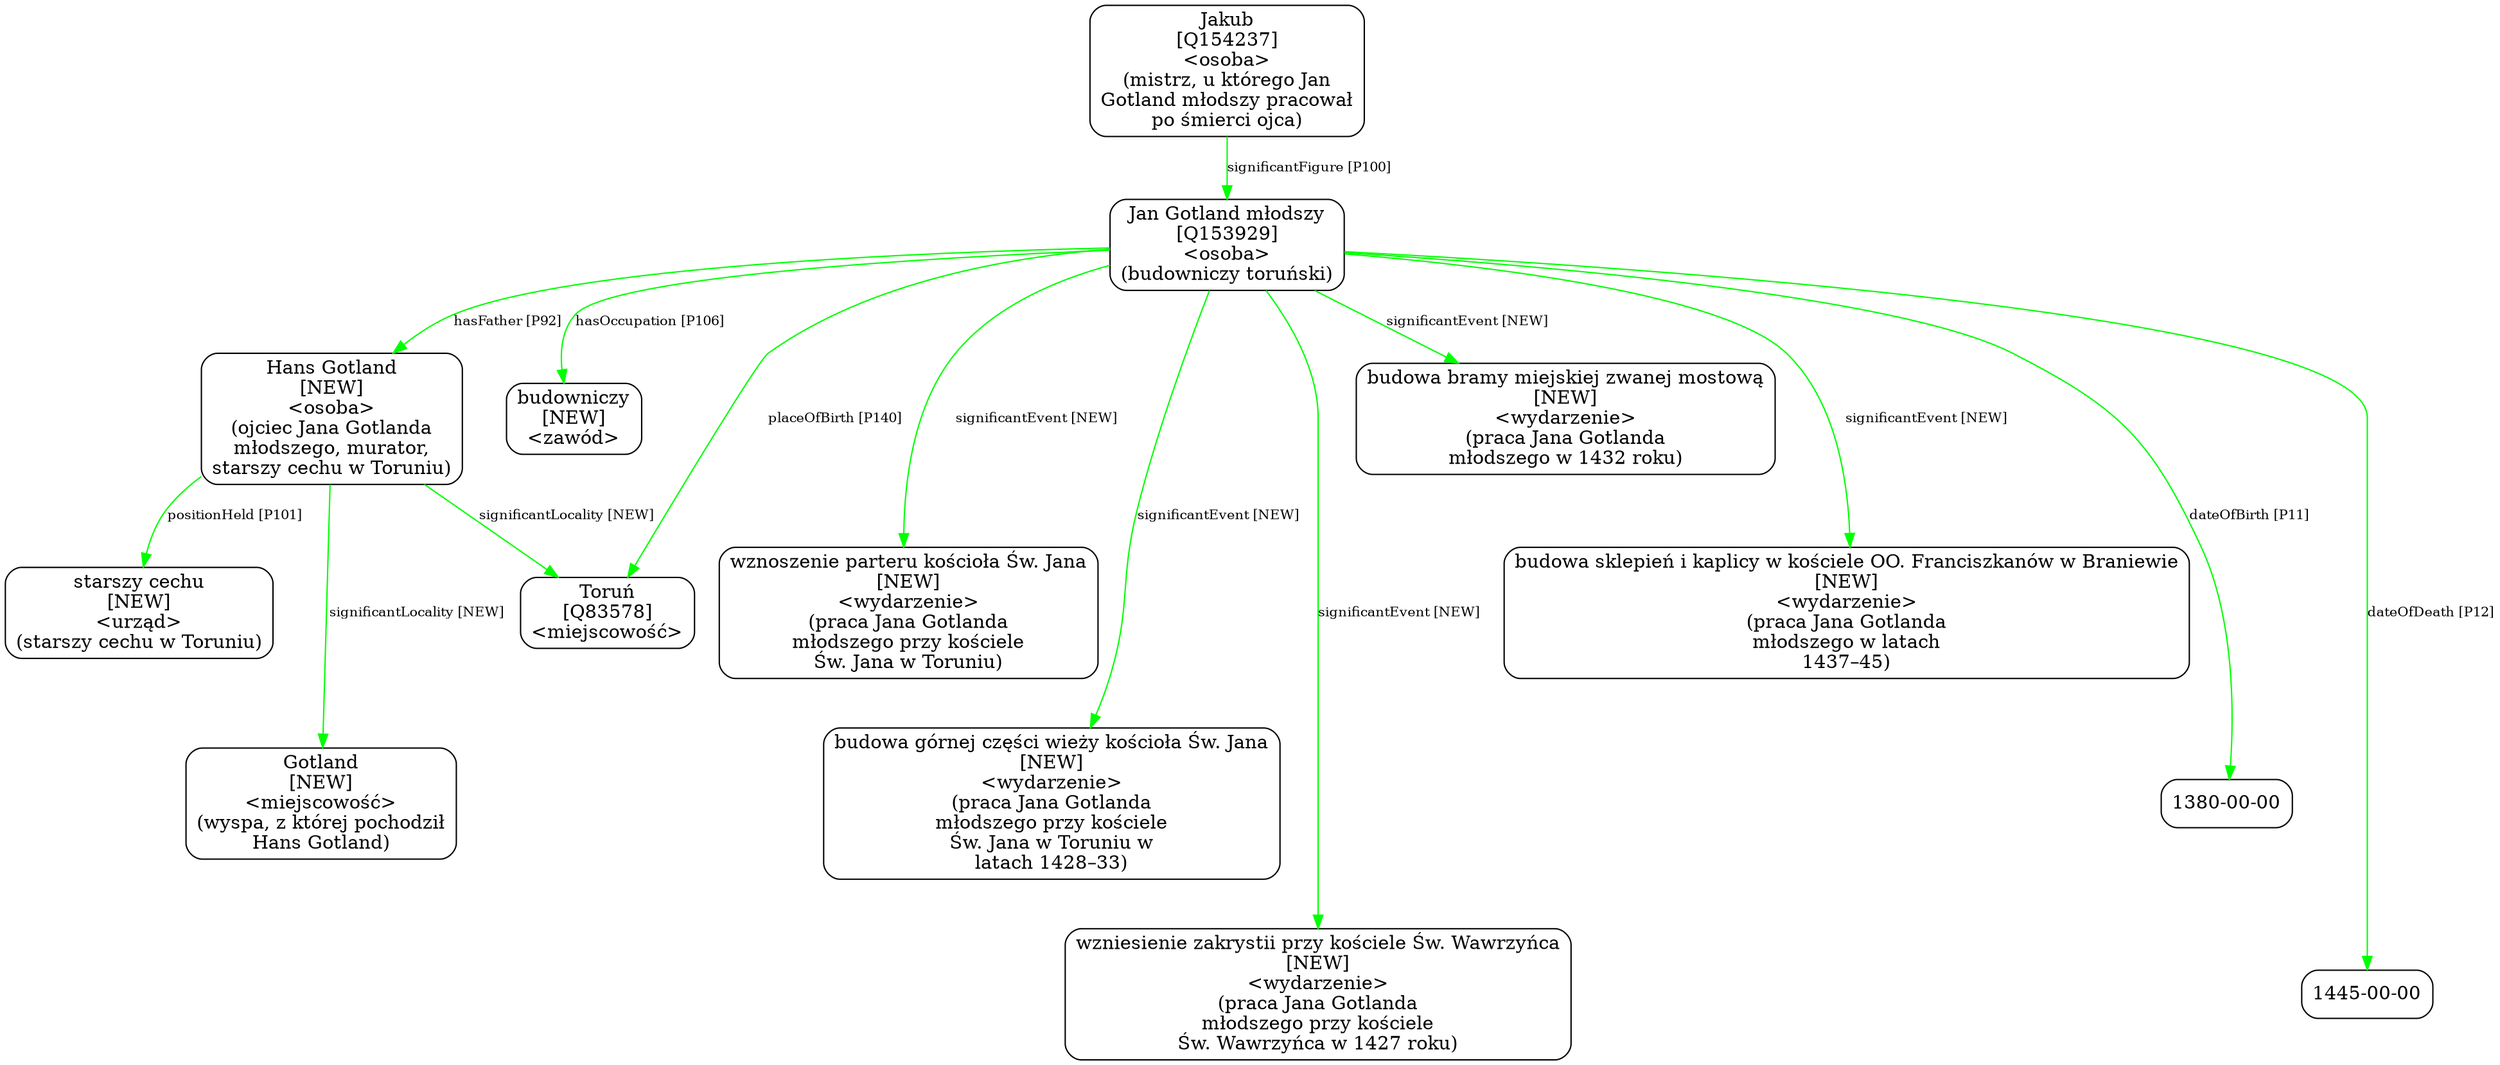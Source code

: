 digraph {
	node [shape=box,
		style=rounded
	];
	edge [fontsize=10];
	"Jan Gotland młodszy
[Q153929]
<osoba>
(budowniczy toruński)"	[color=black,
		label="Jan Gotland młodszy
[Q153929]
<osoba>
(budowniczy toruński)"];
	"Hans Gotland
[NEW]
<osoba>
(ojciec Jana Gotlanda
młodszego, murator,
starszy cechu w Toruniu)"	[color=black,
		label="Hans Gotland
[NEW]
<osoba>
(ojciec Jana Gotlanda
młodszego, murator,
starszy cechu w Toruniu)"];
	"Jan Gotland młodszy
[Q153929]
<osoba>
(budowniczy toruński)" -> "Hans Gotland
[NEW]
<osoba>
(ojciec Jana Gotlanda
młodszego, murator,
starszy cechu w Toruniu)"	[color=green,
		label="hasFather [P92]"];
	"Jan Gotland młodszy
[Q153929]
<osoba>
(budowniczy toruński)" -> "budowniczy
[NEW]
<zawód>"	[color=green,
		label="hasOccupation [P106]",
		minlen=1];
	"Jan Gotland młodszy
[Q153929]
<osoba>
(budowniczy toruński)" -> "Toruń
[Q83578]
<miejscowość>"	[color=green,
		label="placeOfBirth [P140]"];
	"Jan Gotland młodszy
[Q153929]
<osoba>
(budowniczy toruński)" -> "wznoszenie parteru kościoła Św. Jana
[NEW]
<wydarzenie>
(praca Jana Gotlanda
młodszego przy kościele
Św. Jana w Toruniu)"	[color=green,
		label="significantEvent [NEW]",
		minlen=2];
	"Jan Gotland młodszy
[Q153929]
<osoba>
(budowniczy toruński)" -> "budowa górnej części wieży kościoła Św. Jana
[NEW]
<wydarzenie>
(praca Jana Gotlanda
młodszego przy kościele
Św. Jana \
w Toruniu w
latach 1428–33)"	[color=green,
		label="significantEvent [NEW]",
		minlen=3];
	"Jan Gotland młodszy
[Q153929]
<osoba>
(budowniczy toruński)" -> "wzniesienie zakrystii przy kościele Św. Wawrzyńca
[NEW]
<wydarzenie>
(praca Jana Gotlanda
młodszego przy kościele
Św. Wawrzyńca \
w 1427 roku)"	[color=green,
		label="significantEvent [NEW]",
		minlen=4];
	"Jan Gotland młodszy
[Q153929]
<osoba>
(budowniczy toruński)" -> "budowa bramy miejskiej zwanej mostową
[NEW]
<wydarzenie>
(praca Jana Gotlanda
młodszego w 1432 roku)"	[color=green,
		label="significantEvent [NEW]",
		minlen=1];
	"Jan Gotland młodszy
[Q153929]
<osoba>
(budowniczy toruński)" -> "budowa sklepień i kaplicy w kościele OO. Franciszkanów w Braniewie
[NEW]
<wydarzenie>
(praca Jana Gotlanda
młodszego w latach
\
1437–45)"	[color=green,
		label="significantEvent [NEW]",
		minlen=2];
	"Jan Gotland młodszy
[Q153929]
<osoba>
(budowniczy toruński)" -> "1380-00-00"	[color=green,
		label="dateOfBirth [P11]",
		minlen=3];
	"Jan Gotland młodszy
[Q153929]
<osoba>
(budowniczy toruński)" -> "1445-00-00"	[color=green,
		label="dateOfDeath [P12]",
		minlen=4];
	"Hans Gotland
[NEW]
<osoba>
(ojciec Jana Gotlanda
młodszego, murator,
starszy cechu w Toruniu)" -> "Toruń
[Q83578]
<miejscowość>"	[color=green,
		label="significantLocality [NEW]"];
	"Hans Gotland
[NEW]
<osoba>
(ojciec Jana Gotlanda
młodszego, murator,
starszy cechu w Toruniu)" -> "starszy cechu
[NEW]
<urząd>
(starszy cechu w Toruniu)"	[color=green,
		label="positionHeld [P101]",
		minlen=1];
	"Hans Gotland
[NEW]
<osoba>
(ojciec Jana Gotlanda
młodszego, murator,
starszy cechu w Toruniu)" -> "Gotland
[NEW]
<miejscowość>
(wyspa, z której pochodził
Hans Gotland)"	[color=green,
		label="significantLocality [NEW]",
		minlen=2];
	"Jakub
[Q154237]
<osoba>
(mistrz, u którego Jan
Gotland młodszy pracował
po śmierci ojca)"	[color=black,
		label="Jakub
[Q154237]
<osoba>
(mistrz, u którego Jan
Gotland młodszy pracował
po śmierci ojca)"];
	"Jakub
[Q154237]
<osoba>
(mistrz, u którego Jan
Gotland młodszy pracował
po śmierci ojca)" -> "Jan Gotland młodszy
[Q153929]
<osoba>
(budowniczy toruński)"	[color=green,
		label="significantFigure [P100]",
		minlen=1];
}
